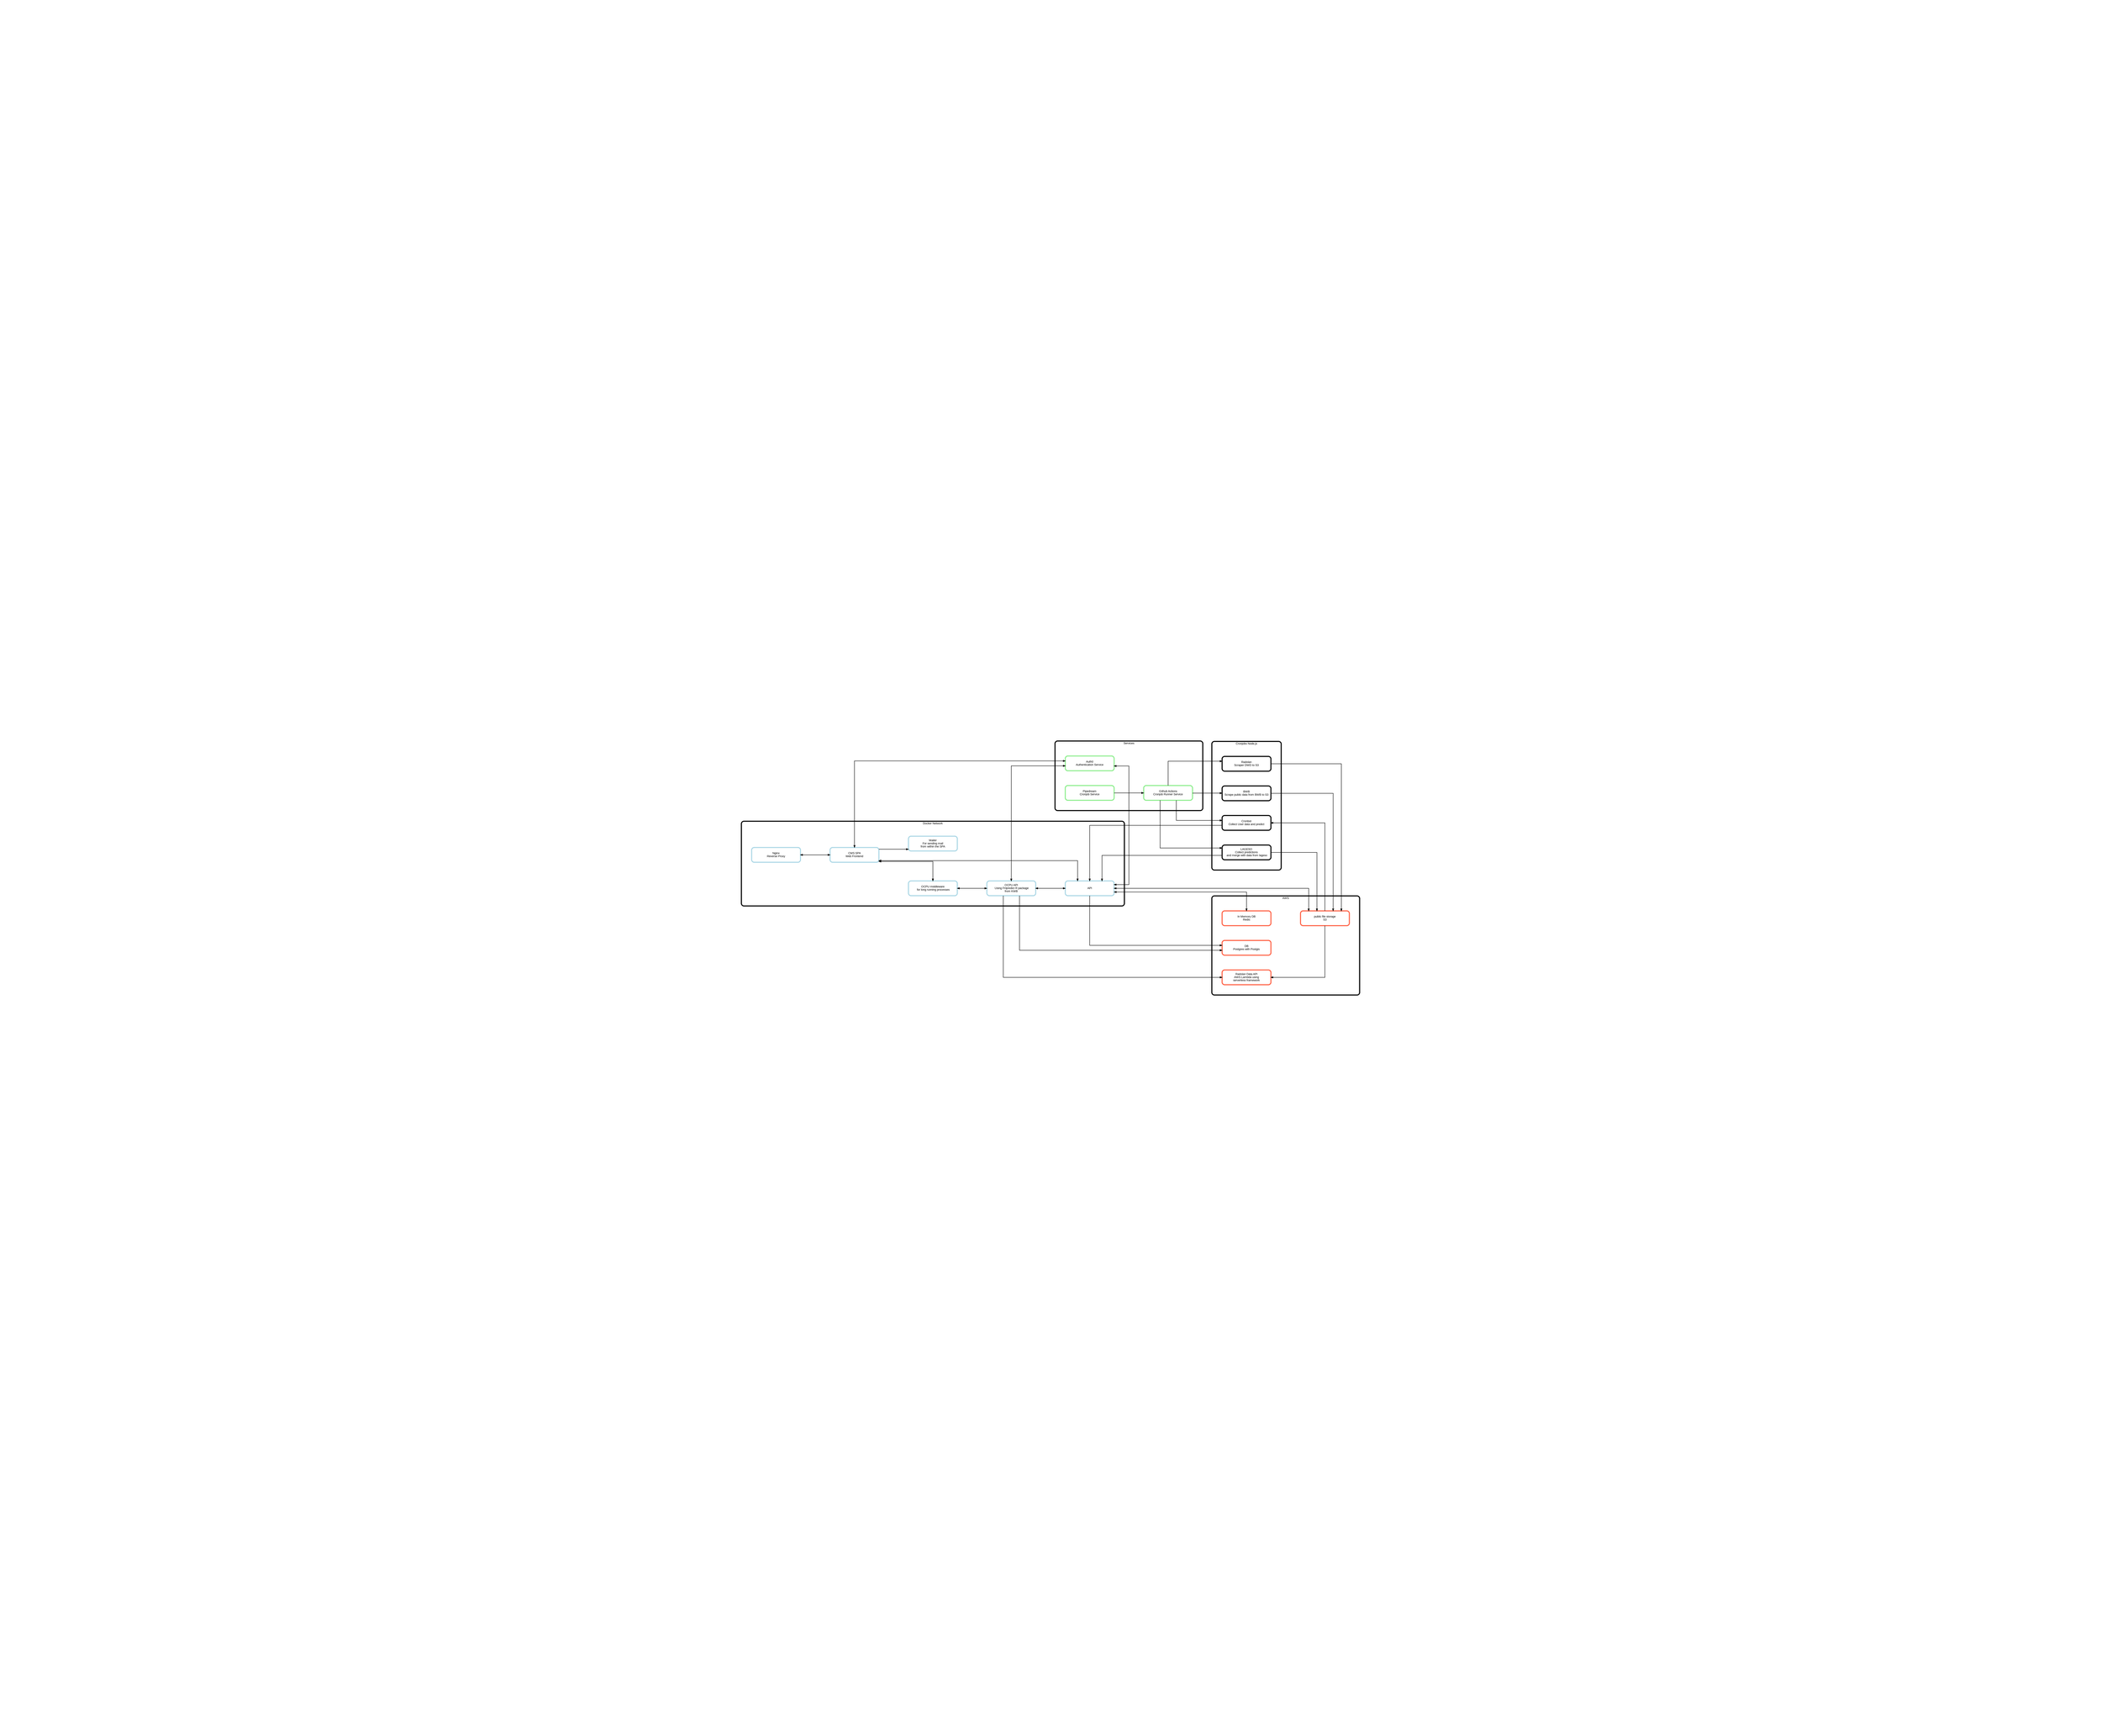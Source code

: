 digraph G{
  rankdir="LR";
  fontname = "Arial";
  fontsize = 14;
  penwidth = 5;
  style="rounded";
  margin="50,50";
  graph [splines=ortho, nodesep=1, ranksep=2];

  node [shape=box,
    style=filled,
    fixedsize=true,
    style="rounded",
    penwidth = 5,
    width=2.0,
    fontname = "Arial",
    fontsize = 14,
    height=1,
    width=3.3];
  edge [shape="none", style=filled, color=black, weight=3, penwidth=2 ];



  subgraph cluster_docker{
    label="Docker Network";
    margin="50,50";

    spa[label="CMS SPA\nWeb Frontend", color=lightblue];
    ngx[label="Nginx\nReverse Proxy", rank=max, color=lightblue];
    ocpu_api[label="OCPU API\n Using FHpredict R package\nfrom KWB", color=lightblue]
    api[label="API", color=lightblue];
    mailer[label="Mailer\nFor sending mail\nfrom within the SPA",color=lightblue];
    ocpu_middleware[
      label="OCPU middleware\n for long running processes",
      color=lightblue];

    }
  subgraph cluster_services{
    label="Services";
    node[color="#90ee90"];
    auth0 [label="Auth0\nAuthentication Service"];
    pipedream[label="Pipedream\nCronjob Service"];
    github_actions[label="Github Actions\nCronjob Runner Service"];


    spa -> auth0[dir=both];
    api -> auth0[dir=both];
    ocpu_api -> auth0[dir=both];


    pipedream -> github_actions;
  }

    github_actions -> cronbot;
    github_actions -> radolan_recent_to_s3;
    github_actions -> data_pred_merge;
    github_actions -> data_transfer;


  ngx -> spa[dir=both];
  spa -> api[ dir=both];
  api -> db;
  ocpu_api-> db [arrowhead=normal];
  api -> redis [dir=both];
  spa -> mailer;
  spa -> ocpu_middleware[dir=both];
  ocpu_middleware -> ocpu_api [dir=both];
  ocpu_api -> api [dir=both];

  api -> s3 [dir=both];
  edge[weight=2];

  subgraph cluster_aws {
    style=rounded;
    margin="50,50";
    rank=max;
    label="AWS";
    db [label="DB\nPostgres with Postgis", color=tomato];
    redis[label="In Memory DB\nRedis", color=tomato];
    s3[label="public file storage\nS3", color=tomato];
    radolan_api[label="Radolan Data API\nAWS Lambda using\nserverless framework", color=tomato];

  }

  edge[weight=1];
  subgraph cluster_cron {
    style=rounded;
    rankdir=TB;


    label="Cronjobs Node.js";
    cronbot[label="Cronbot\nCollect User data and predict", rank=min];
    radolan_recent_to_s3 [label="Radolan\nScraper DWD to S3"];
    data_transfer[label="BWB\nScrape public data from BWB to S3"];
    data_pred_merge[label="LAGESO\nCollect predictions\n and merge with data from lageso"];
  }

    data_pred_merge -> api;
    data_transfer -> s3;
    data_pred_merge -> s3[];
    cronbot -> s3 [arrowtail=normal, dir=back];
    cronbot -> api;
    radolan_recent_to_s3 -> s3;
    radolan_api -> s3 [arrowtail=normal, dir=back];
    ocpu_api -> radolan_api;



  // subgraph cluster_sourcecode{
  //   label="Source Code";
  //   style=rounded;
  //   rank=min;

  //   penwidth = 1;
  //   margin="50,50";
  //   node[penwidth=1];
  //   flsshygn_source[label="technologiestiftung/\nflusshygiene"];
  //   kwb_source[label="KWB-R/\nfhpredict"]
  //   data_transfer_source[label="technologiestiftung/\nflusshygiene-berlin-data-transfer"]
  //   pred_merge_source[label="flusshygiene-berlin-prediction-merge"]
  //   edge[weight=1, constraint=true, dir=none, style=dashed];
  //   ngx -> flsshygn_source;
  //   spa -> flsshygn_source;
  //   mailer -> flsshygn_source;
  //   ocpu_middleware -> flsshygn_source;
  //   api -> flsshygn_source;
  //   ocpu_api -> flsshygn_source;
  //   ocpu_api -> kwb_source;
  //   cronbot -> flsshygn_source;
  //   data_pred_merge -> pred_merge_source;
  //   data_transfer -> data_transfer_source;
  //   }

}

